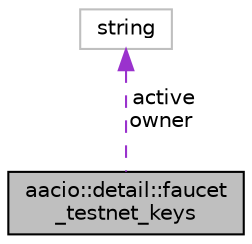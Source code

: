 digraph "aacio::detail::faucet_testnet_keys"
{
  edge [fontname="Helvetica",fontsize="10",labelfontname="Helvetica",labelfontsize="10"];
  node [fontname="Helvetica",fontsize="10",shape=record];
  Node1 [label="aacio::detail::faucet\l_testnet_keys",height=0.2,width=0.4,color="black", fillcolor="grey75", style="filled", fontcolor="black"];
  Node2 -> Node1 [dir="back",color="darkorchid3",fontsize="10",style="dashed",label=" active\nowner" ];
  Node2 [label="string",height=0.2,width=0.4,color="grey75", fillcolor="white", style="filled"];
}

